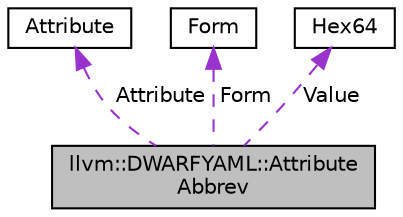 digraph "llvm::DWARFYAML::AttributeAbbrev"
{
 // LATEX_PDF_SIZE
  bgcolor="transparent";
  edge [fontname="Helvetica",fontsize="10",labelfontname="Helvetica",labelfontsize="10"];
  node [fontname="Helvetica",fontsize="10",shape="box"];
  Node1 [label="llvm::DWARFYAML::Attribute\lAbbrev",height=0.2,width=0.4,color="black", fillcolor="grey75", style="filled", fontcolor="black",tooltip=" "];
  Node2 -> Node1 [dir="back",color="darkorchid3",fontsize="10",style="dashed",label=" Attribute" ,fontname="Helvetica"];
  Node2 [label="Attribute",height=0.2,width=0.4,color="black",tooltip=" "];
  Node3 -> Node1 [dir="back",color="darkorchid3",fontsize="10",style="dashed",label=" Form" ,fontname="Helvetica"];
  Node3 [label="Form",height=0.2,width=0.4,color="black",tooltip=" "];
  Node4 -> Node1 [dir="back",color="darkorchid3",fontsize="10",style="dashed",label=" Value" ,fontname="Helvetica"];
  Node4 [label="Hex64",height=0.2,width=0.4,color="black",tooltip=" "];
}
